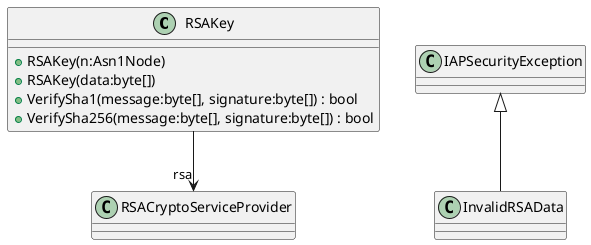 @startuml
class RSAKey {
    + RSAKey(n:Asn1Node)
    + RSAKey(data:byte[])
    + VerifySha1(message:byte[], signature:byte[]) : bool
    + VerifySha256(message:byte[], signature:byte[]) : bool
}
class InvalidRSAData {
}
RSAKey --> "rsa" RSACryptoServiceProvider
IAPSecurityException <|-- InvalidRSAData
@enduml
